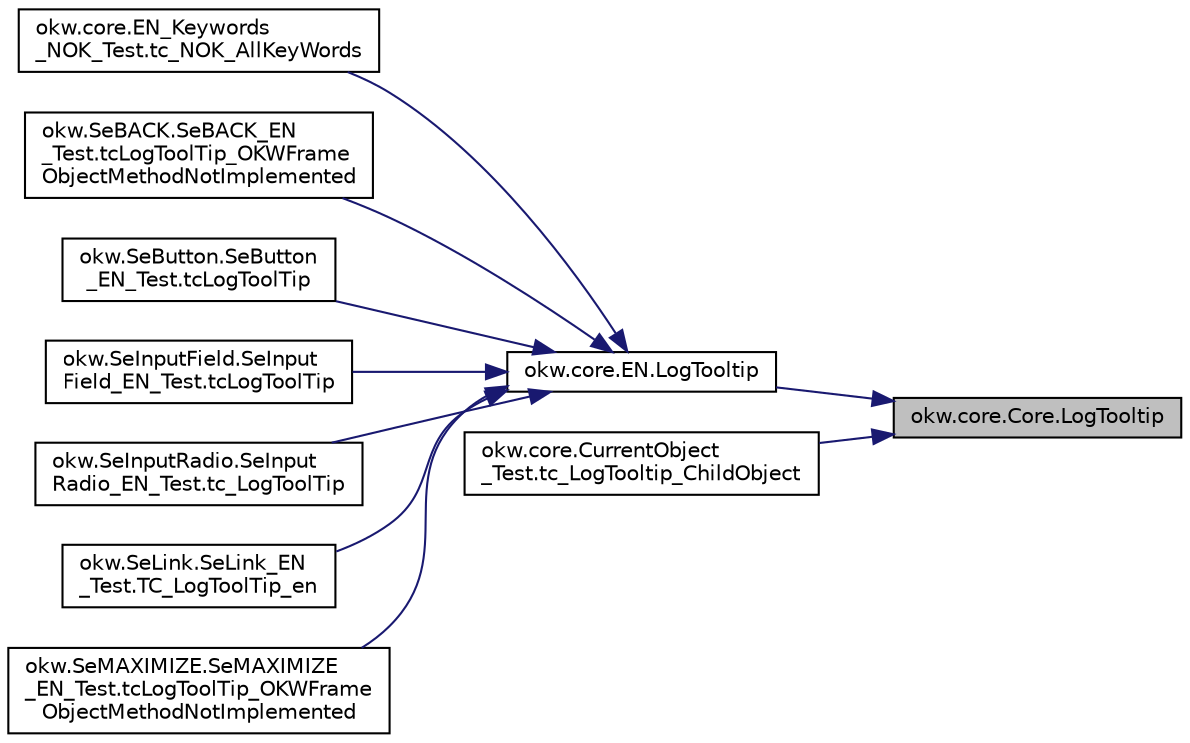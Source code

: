 digraph "okw.core.Core.LogTooltip"
{
 // INTERACTIVE_SVG=YES
 // LATEX_PDF_SIZE
  edge [fontname="Helvetica",fontsize="10",labelfontname="Helvetica",labelfontsize="10"];
  node [fontname="Helvetica",fontsize="10",shape=record];
  rankdir="RL";
  Node1088 [label="okw.core.Core.LogTooltip",height=0.2,width=0.4,color="black", fillcolor="grey75", style="filled", fontcolor="black",tooltip="Dokumentiert die Kurzinfo zu einem Werkzeug des gegebenen Objekts."];
  Node1088 -> Node1089 [dir="back",color="midnightblue",fontsize="10",style="solid",fontname="Helvetica"];
  Node1089 [label="okw.core.EN.LogTooltip",height=0.2,width=0.4,color="black", fillcolor="white", style="filled",URL="$classokw_1_1core_1_1_e_n.html#ab57fa7690caf495dccbfd6975b735627",tooltip="Dokumentiert die Kurzinfo zu einem Werkzeug des gegebenen Objekts."];
  Node1089 -> Node1090 [dir="back",color="midnightblue",fontsize="10",style="solid",fontname="Helvetica"];
  Node1090 [label="okw.core.EN_Keywords\l_NOK_Test.tc_NOK_AllKeyWords",height=0.2,width=0.4,color="black", fillcolor="white", style="filled",URL="$classokw_1_1core_1_1_e_n___keywords___n_o_k___test.html#a81a960a2341dfb0e27da7871291c84dc",tooltip="Prüft methoden aufruf für einen einfachen Click."];
  Node1089 -> Node1091 [dir="back",color="midnightblue",fontsize="10",style="solid",fontname="Helvetica"];
  Node1091 [label="okw.SeBACK.SeBACK_EN\l_Test.tcLogToolTip_OKWFrame\lObjectMethodNotImplemented",height=0.2,width=0.4,color="black", fillcolor="white", style="filled",URL="$classokw_1_1_se_b_a_c_k_1_1_se_b_a_c_k___e_n___test.html#a0ee7f98e5978dd71636eceeaf46e6773",tooltip="Testet das Schlüsselwort LogTooltip( FN, Val ) eines SeBACK Prüfen."];
  Node1089 -> Node1092 [dir="back",color="midnightblue",fontsize="10",style="solid",fontname="Helvetica"];
  Node1092 [label="okw.SeButton.SeButton\l_EN_Test.tcLogToolTip",height=0.2,width=0.4,color="black", fillcolor="white", style="filled",URL="$classokw_1_1_se_button_1_1_se_button___e_n___test.html#a30259b96b5a11695b06f9c4b8e025f0f",tooltip="Test des Schlüsselwortes LogTooltip für den GUI-Adapter SeButton."];
  Node1089 -> Node1093 [dir="back",color="midnightblue",fontsize="10",style="solid",fontname="Helvetica"];
  Node1093 [label="okw.SeInputField.SeInput\lField_EN_Test.tcLogToolTip",height=0.2,width=0.4,color="black", fillcolor="white", style="filled",URL="$classokw_1_1_se_input_field_1_1_se_input_field___e_n___test.html#a349914259c1644d19875d882a783bdb6",tooltip="Teste das Schlüsselwort LogTooltip( FN ) eines SeInputText Prüfen."];
  Node1089 -> Node1094 [dir="back",color="midnightblue",fontsize="10",style="solid",fontname="Helvetica"];
  Node1094 [label="okw.SeInputRadio.SeInput\lRadio_EN_Test.tc_LogToolTip",height=0.2,width=0.4,color="black", fillcolor="white", style="filled",URL="$classokw_1_1_se_input_radio_1_1_se_input_radio___e_n___test.html#ab7bf9763de116419a8384cae94a825bf",tooltip="Test des Schlüsselwortes LogTooltip für den GUI-Adapter SeInputRadio."];
  Node1089 -> Node1095 [dir="back",color="midnightblue",fontsize="10",style="solid",fontname="Helvetica"];
  Node1095 [label="okw.SeLink.SeLink_EN\l_Test.TC_LogToolTip_en",height=0.2,width=0.4,color="black", fillcolor="white", style="filled",URL="$classokw_1_1_se_link_1_1_se_link___e_n___test.html#ade5477cb18a1aaf96deb62f11f8a69c0",tooltip="Tooltip eines Textfeldes Prüfen."];
  Node1089 -> Node1096 [dir="back",color="midnightblue",fontsize="10",style="solid",fontname="Helvetica"];
  Node1096 [label="okw.SeMAXIMIZE.SeMAXIMIZE\l_EN_Test.tcLogToolTip_OKWFrame\lObjectMethodNotImplemented",height=0.2,width=0.4,color="black", fillcolor="white", style="filled",URL="$classokw_1_1_se_m_a_x_i_m_i_z_e_1_1_se_m_a_x_i_m_i_z_e___e_n___test.html#a50e07a13d9bae495cc90645319f7f592",tooltip="Testet das Schlüsselwort LogTooltip( FN, Val ) eines SeMAXIMIZE Prüfen."];
  Node1088 -> Node1097 [dir="back",color="midnightblue",fontsize="10",style="solid",fontname="Helvetica"];
  Node1097 [label="okw.core.CurrentObject\l_Test.tc_LogTooltip_ChildObject",height=0.2,width=0.4,color="black", fillcolor="white", style="filled",URL="$classokw_1_1core_1_1_current_object___test.html#a4e1ae4f5b702c6fa3451396cd7a12331",tooltip="Testziel: Prüft den Aufruf der Methode LogTooltip( \"FN\" ) im ChildObject."];
}
